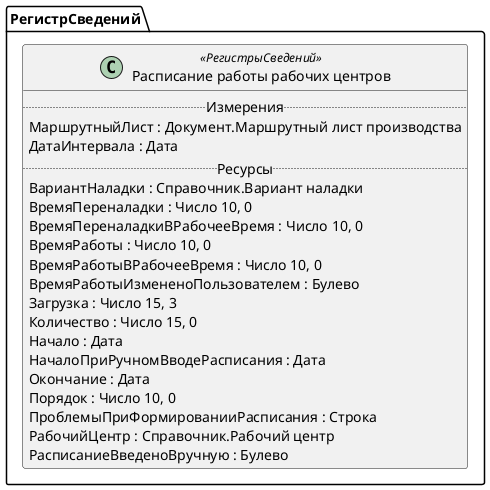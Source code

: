 ﻿@startuml РасписаниеРаботыРабочихЦентров
'!include templates.wsd
'..\include templates.wsd
class РегистрСведений.РасписаниеРаботыРабочихЦентров as "Расписание работы рабочих центров" <<РегистрыСведений>>
{
..Измерения..
МаршрутныйЛист : Документ.Маршрутный лист производства
ДатаИнтервала : Дата
..Ресурсы..
ВариантНаладки : Справочник.Вариант наладки
ВремяПереналадки : Число 10, 0
ВремяПереналадкиВРабочееВремя : Число 10, 0
ВремяРаботы : Число 10, 0
ВремяРаботыВРабочееВремя : Число 10, 0
ВремяРаботыИзмененоПользователем : Булево
Загрузка : Число 15, 3
Количество : Число 15, 0
Начало : Дата
НачалоПриРучномВводеРасписания : Дата
Окончание : Дата
Порядок : Число 10, 0
ПроблемыПриФормированииРасписания : Строка
РабочийЦентр : Справочник.Рабочий центр
РасписаниеВведеноВручную : Булево
}
@enduml
